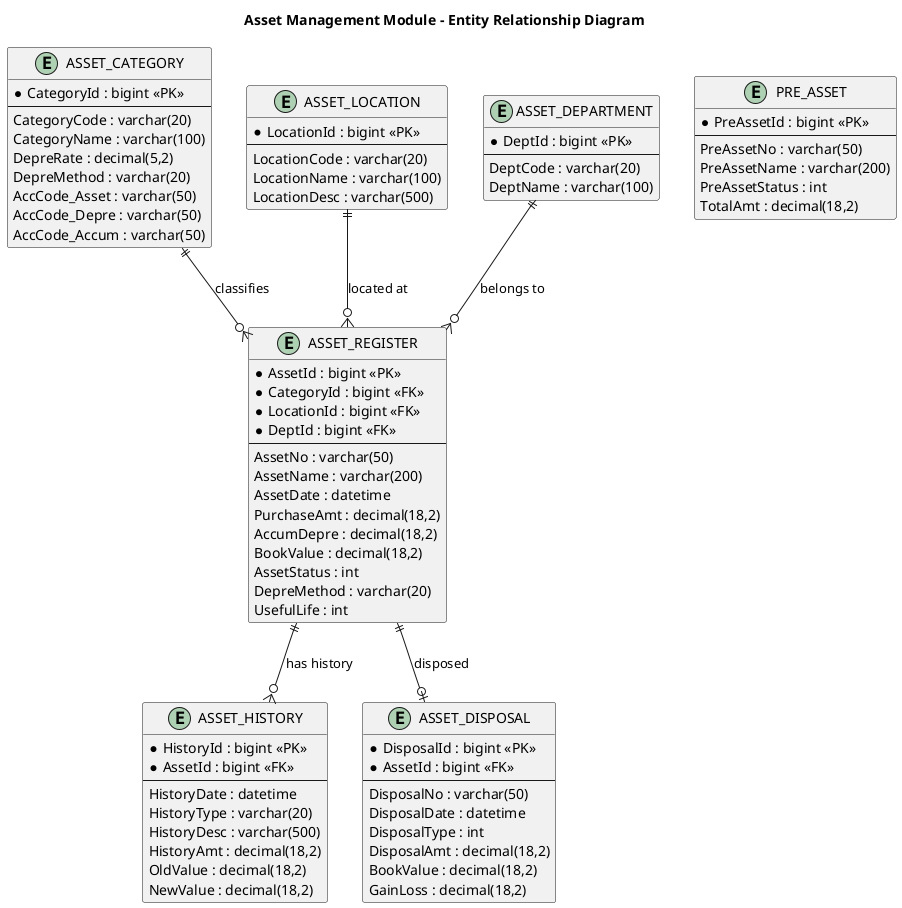 @startuml
title Asset Management Module - Entity Relationship Diagram

entity "ASSET_REGISTER" as asset {
  * AssetId : bigint <<PK>>
  * CategoryId : bigint <<FK>>
  * LocationId : bigint <<FK>>
  * DeptId : bigint <<FK>>
  --
  AssetNo : varchar(50)
  AssetName : varchar(200)
  AssetDate : datetime
  PurchaseAmt : decimal(18,2)
  AccumDepre : decimal(18,2)
  BookValue : decimal(18,2)
  AssetStatus : int
  DepreMethod : varchar(20)
  UsefulLife : int
}

entity "ASSET_CATEGORY" as category {
  * CategoryId : bigint <<PK>>
  --
  CategoryCode : varchar(20)
  CategoryName : varchar(100)
  DepreRate : decimal(5,2)
  DepreMethod : varchar(20)
  AccCode_Asset : varchar(50)
  AccCode_Depre : varchar(50)
  AccCode_Accum : varchar(50)
}

entity "ASSET_LOCATION" as location {
  * LocationId : bigint <<PK>>
  --
  LocationCode : varchar(20)
  LocationName : varchar(100)
  LocationDesc : varchar(500)
}

entity "ASSET_DEPARTMENT" as department {
  * DeptId : bigint <<PK>>
  --
  DeptCode : varchar(20)
  DeptName : varchar(100)
}

entity "ASSET_HISTORY" as history {
  * HistoryId : bigint <<PK>>
  * AssetId : bigint <<FK>>
  --
  HistoryDate : datetime
  HistoryType : varchar(20)
  HistoryDesc : varchar(500)
  HistoryAmt : decimal(18,2)
  OldValue : decimal(18,2)
  NewValue : decimal(18,2)
}

entity "ASSET_DISPOSAL" as disposal {
  * DisposalId : bigint <<PK>>
  * AssetId : bigint <<FK>>
  --
  DisposalNo : varchar(50)
  DisposalDate : datetime
  DisposalType : int
  DisposalAmt : decimal(18,2)
  BookValue : decimal(18,2)
  GainLoss : decimal(18,2)
}

entity "PRE_ASSET" as pre_asset {
  * PreAssetId : bigint <<PK>>
  --
  PreAssetNo : varchar(50)
  PreAssetName : varchar(200)
  PreAssetStatus : int
  TotalAmt : decimal(18,2)
}

category ||--o{ asset : "classifies"
location ||--o{ asset : "located at"
department ||--o{ asset : "belongs to"
asset ||--o{ history : "has history"
asset ||--o| disposal : "disposed"

@enduml
